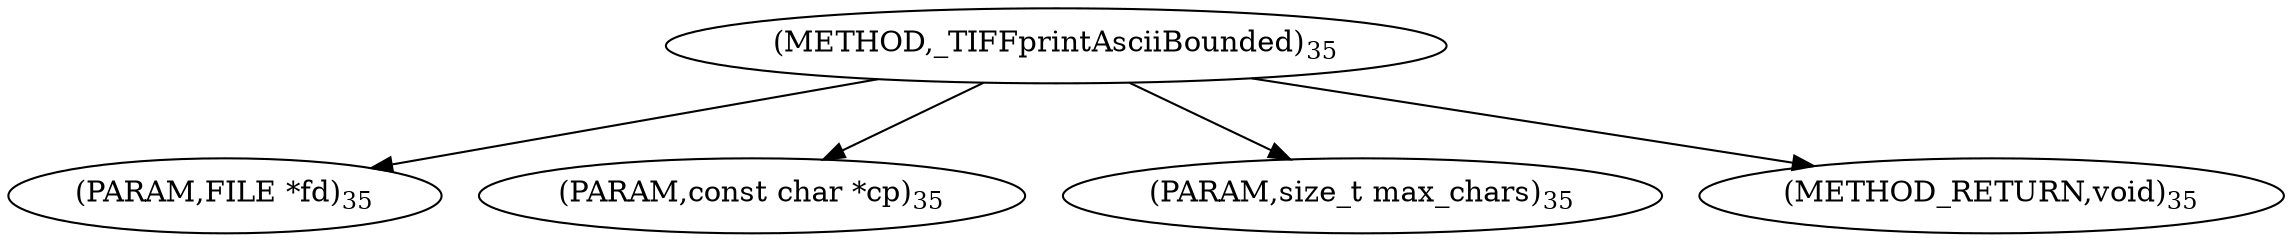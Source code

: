 digraph "_TIFFprintAsciiBounded" {  
"3086" [label = <(METHOD,_TIFFprintAsciiBounded)<SUB>35</SUB>> ]
"3087" [label = <(PARAM,FILE *fd)<SUB>35</SUB>> ]
"3088" [label = <(PARAM,const char *cp)<SUB>35</SUB>> ]
"3089" [label = <(PARAM,size_t max_chars)<SUB>35</SUB>> ]
"3090" [label = <(METHOD_RETURN,void)<SUB>35</SUB>> ]
  "3086" -> "3087" 
  "3086" -> "3088" 
  "3086" -> "3089" 
  "3086" -> "3090" 
}
